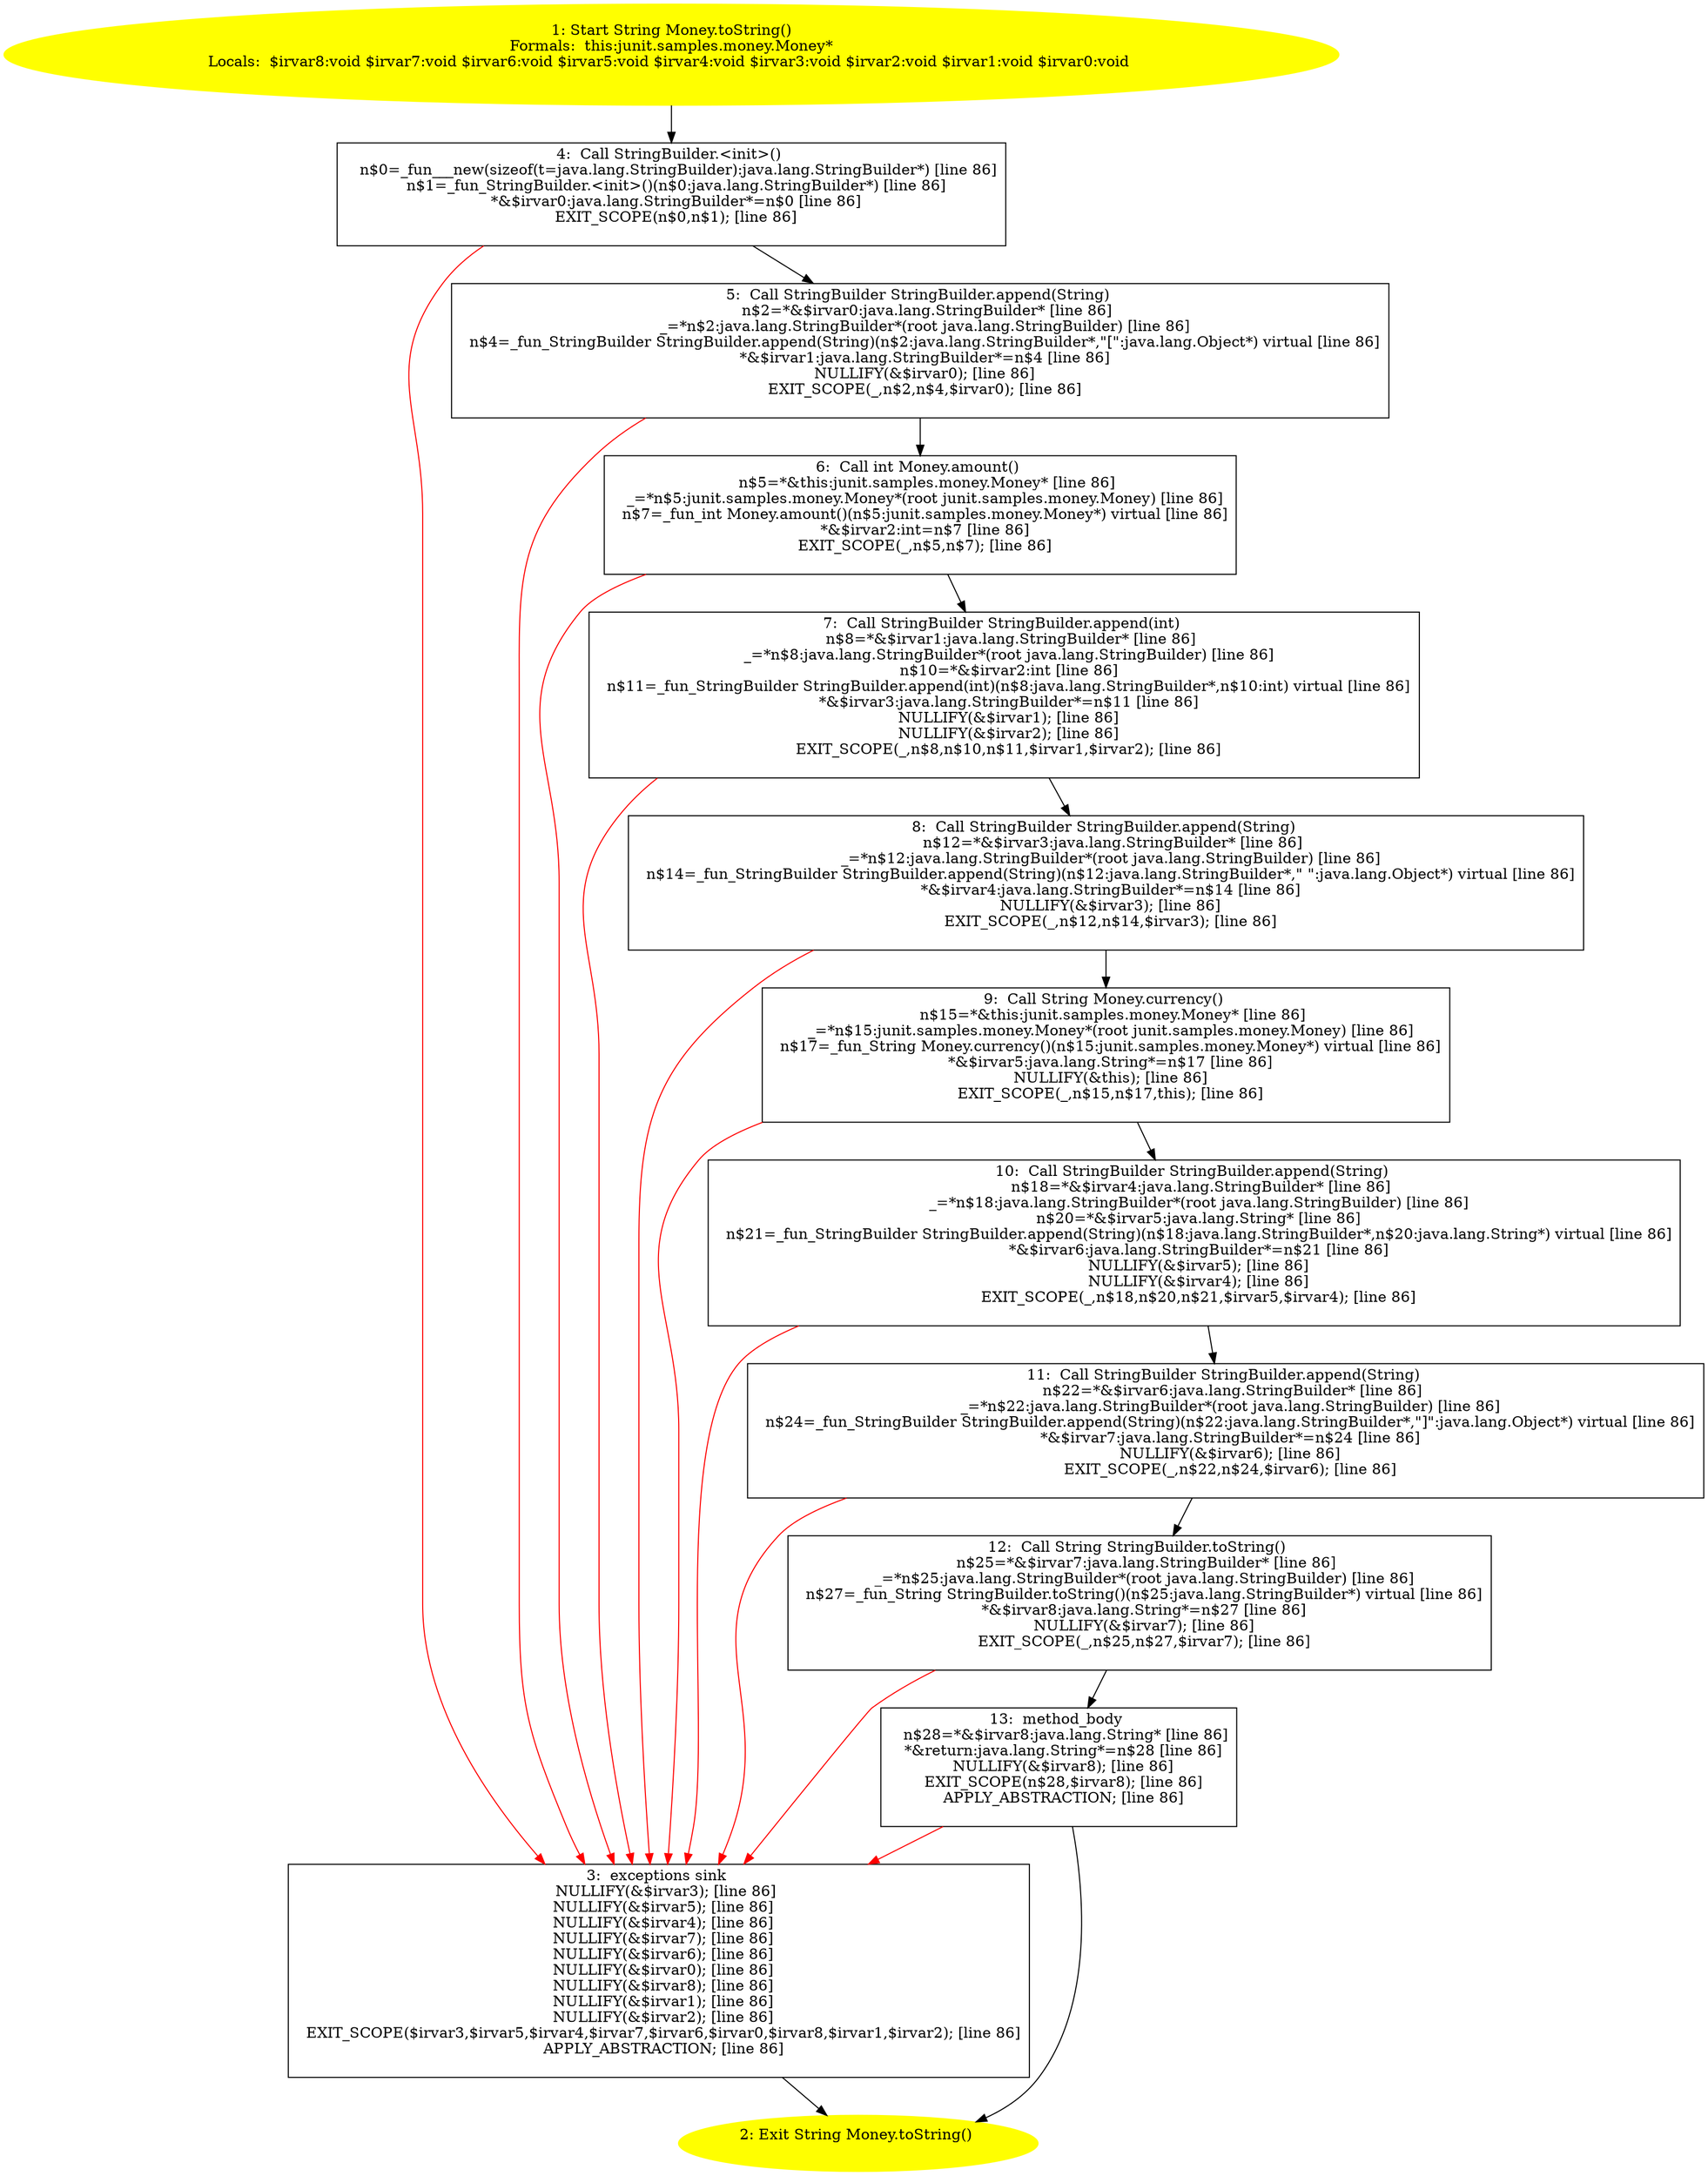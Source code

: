 /* @generated */
digraph cfg {
"junit.samples.money.Money.toString():java.lang.String.3af8a7c16151fcd6be31cab6598481ad_1" [label="1: Start String Money.toString()\nFormals:  this:junit.samples.money.Money*\nLocals:  $irvar8:void $irvar7:void $irvar6:void $irvar5:void $irvar4:void $irvar3:void $irvar2:void $irvar1:void $irvar0:void \n  " color=yellow style=filled]
	

	 "junit.samples.money.Money.toString():java.lang.String.3af8a7c16151fcd6be31cab6598481ad_1" -> "junit.samples.money.Money.toString():java.lang.String.3af8a7c16151fcd6be31cab6598481ad_4" ;
"junit.samples.money.Money.toString():java.lang.String.3af8a7c16151fcd6be31cab6598481ad_2" [label="2: Exit String Money.toString() \n  " color=yellow style=filled]
	

"junit.samples.money.Money.toString():java.lang.String.3af8a7c16151fcd6be31cab6598481ad_3" [label="3:  exceptions sink \n   NULLIFY(&$irvar3); [line 86]\n  NULLIFY(&$irvar5); [line 86]\n  NULLIFY(&$irvar4); [line 86]\n  NULLIFY(&$irvar7); [line 86]\n  NULLIFY(&$irvar6); [line 86]\n  NULLIFY(&$irvar0); [line 86]\n  NULLIFY(&$irvar8); [line 86]\n  NULLIFY(&$irvar1); [line 86]\n  NULLIFY(&$irvar2); [line 86]\n  EXIT_SCOPE($irvar3,$irvar5,$irvar4,$irvar7,$irvar6,$irvar0,$irvar8,$irvar1,$irvar2); [line 86]\n  APPLY_ABSTRACTION; [line 86]\n " shape="box"]
	

	 "junit.samples.money.Money.toString():java.lang.String.3af8a7c16151fcd6be31cab6598481ad_3" -> "junit.samples.money.Money.toString():java.lang.String.3af8a7c16151fcd6be31cab6598481ad_2" ;
"junit.samples.money.Money.toString():java.lang.String.3af8a7c16151fcd6be31cab6598481ad_4" [label="4:  Call StringBuilder.<init>() \n   n$0=_fun___new(sizeof(t=java.lang.StringBuilder):java.lang.StringBuilder*) [line 86]\n  n$1=_fun_StringBuilder.<init>()(n$0:java.lang.StringBuilder*) [line 86]\n  *&$irvar0:java.lang.StringBuilder*=n$0 [line 86]\n  EXIT_SCOPE(n$0,n$1); [line 86]\n " shape="box"]
	

	 "junit.samples.money.Money.toString():java.lang.String.3af8a7c16151fcd6be31cab6598481ad_4" -> "junit.samples.money.Money.toString():java.lang.String.3af8a7c16151fcd6be31cab6598481ad_5" ;
	 "junit.samples.money.Money.toString():java.lang.String.3af8a7c16151fcd6be31cab6598481ad_4" -> "junit.samples.money.Money.toString():java.lang.String.3af8a7c16151fcd6be31cab6598481ad_3" [color="red" ];
"junit.samples.money.Money.toString():java.lang.String.3af8a7c16151fcd6be31cab6598481ad_5" [label="5:  Call StringBuilder StringBuilder.append(String) \n   n$2=*&$irvar0:java.lang.StringBuilder* [line 86]\n  _=*n$2:java.lang.StringBuilder*(root java.lang.StringBuilder) [line 86]\n  n$4=_fun_StringBuilder StringBuilder.append(String)(n$2:java.lang.StringBuilder*,\"[\":java.lang.Object*) virtual [line 86]\n  *&$irvar1:java.lang.StringBuilder*=n$4 [line 86]\n  NULLIFY(&$irvar0); [line 86]\n  EXIT_SCOPE(_,n$2,n$4,$irvar0); [line 86]\n " shape="box"]
	

	 "junit.samples.money.Money.toString():java.lang.String.3af8a7c16151fcd6be31cab6598481ad_5" -> "junit.samples.money.Money.toString():java.lang.String.3af8a7c16151fcd6be31cab6598481ad_6" ;
	 "junit.samples.money.Money.toString():java.lang.String.3af8a7c16151fcd6be31cab6598481ad_5" -> "junit.samples.money.Money.toString():java.lang.String.3af8a7c16151fcd6be31cab6598481ad_3" [color="red" ];
"junit.samples.money.Money.toString():java.lang.String.3af8a7c16151fcd6be31cab6598481ad_6" [label="6:  Call int Money.amount() \n   n$5=*&this:junit.samples.money.Money* [line 86]\n  _=*n$5:junit.samples.money.Money*(root junit.samples.money.Money) [line 86]\n  n$7=_fun_int Money.amount()(n$5:junit.samples.money.Money*) virtual [line 86]\n  *&$irvar2:int=n$7 [line 86]\n  EXIT_SCOPE(_,n$5,n$7); [line 86]\n " shape="box"]
	

	 "junit.samples.money.Money.toString():java.lang.String.3af8a7c16151fcd6be31cab6598481ad_6" -> "junit.samples.money.Money.toString():java.lang.String.3af8a7c16151fcd6be31cab6598481ad_7" ;
	 "junit.samples.money.Money.toString():java.lang.String.3af8a7c16151fcd6be31cab6598481ad_6" -> "junit.samples.money.Money.toString():java.lang.String.3af8a7c16151fcd6be31cab6598481ad_3" [color="red" ];
"junit.samples.money.Money.toString():java.lang.String.3af8a7c16151fcd6be31cab6598481ad_7" [label="7:  Call StringBuilder StringBuilder.append(int) \n   n$8=*&$irvar1:java.lang.StringBuilder* [line 86]\n  _=*n$8:java.lang.StringBuilder*(root java.lang.StringBuilder) [line 86]\n  n$10=*&$irvar2:int [line 86]\n  n$11=_fun_StringBuilder StringBuilder.append(int)(n$8:java.lang.StringBuilder*,n$10:int) virtual [line 86]\n  *&$irvar3:java.lang.StringBuilder*=n$11 [line 86]\n  NULLIFY(&$irvar1); [line 86]\n  NULLIFY(&$irvar2); [line 86]\n  EXIT_SCOPE(_,n$8,n$10,n$11,$irvar1,$irvar2); [line 86]\n " shape="box"]
	

	 "junit.samples.money.Money.toString():java.lang.String.3af8a7c16151fcd6be31cab6598481ad_7" -> "junit.samples.money.Money.toString():java.lang.String.3af8a7c16151fcd6be31cab6598481ad_8" ;
	 "junit.samples.money.Money.toString():java.lang.String.3af8a7c16151fcd6be31cab6598481ad_7" -> "junit.samples.money.Money.toString():java.lang.String.3af8a7c16151fcd6be31cab6598481ad_3" [color="red" ];
"junit.samples.money.Money.toString():java.lang.String.3af8a7c16151fcd6be31cab6598481ad_8" [label="8:  Call StringBuilder StringBuilder.append(String) \n   n$12=*&$irvar3:java.lang.StringBuilder* [line 86]\n  _=*n$12:java.lang.StringBuilder*(root java.lang.StringBuilder) [line 86]\n  n$14=_fun_StringBuilder StringBuilder.append(String)(n$12:java.lang.StringBuilder*,\" \":java.lang.Object*) virtual [line 86]\n  *&$irvar4:java.lang.StringBuilder*=n$14 [line 86]\n  NULLIFY(&$irvar3); [line 86]\n  EXIT_SCOPE(_,n$12,n$14,$irvar3); [line 86]\n " shape="box"]
	

	 "junit.samples.money.Money.toString():java.lang.String.3af8a7c16151fcd6be31cab6598481ad_8" -> "junit.samples.money.Money.toString():java.lang.String.3af8a7c16151fcd6be31cab6598481ad_9" ;
	 "junit.samples.money.Money.toString():java.lang.String.3af8a7c16151fcd6be31cab6598481ad_8" -> "junit.samples.money.Money.toString():java.lang.String.3af8a7c16151fcd6be31cab6598481ad_3" [color="red" ];
"junit.samples.money.Money.toString():java.lang.String.3af8a7c16151fcd6be31cab6598481ad_9" [label="9:  Call String Money.currency() \n   n$15=*&this:junit.samples.money.Money* [line 86]\n  _=*n$15:junit.samples.money.Money*(root junit.samples.money.Money) [line 86]\n  n$17=_fun_String Money.currency()(n$15:junit.samples.money.Money*) virtual [line 86]\n  *&$irvar5:java.lang.String*=n$17 [line 86]\n  NULLIFY(&this); [line 86]\n  EXIT_SCOPE(_,n$15,n$17,this); [line 86]\n " shape="box"]
	

	 "junit.samples.money.Money.toString():java.lang.String.3af8a7c16151fcd6be31cab6598481ad_9" -> "junit.samples.money.Money.toString():java.lang.String.3af8a7c16151fcd6be31cab6598481ad_10" ;
	 "junit.samples.money.Money.toString():java.lang.String.3af8a7c16151fcd6be31cab6598481ad_9" -> "junit.samples.money.Money.toString():java.lang.String.3af8a7c16151fcd6be31cab6598481ad_3" [color="red" ];
"junit.samples.money.Money.toString():java.lang.String.3af8a7c16151fcd6be31cab6598481ad_10" [label="10:  Call StringBuilder StringBuilder.append(String) \n   n$18=*&$irvar4:java.lang.StringBuilder* [line 86]\n  _=*n$18:java.lang.StringBuilder*(root java.lang.StringBuilder) [line 86]\n  n$20=*&$irvar5:java.lang.String* [line 86]\n  n$21=_fun_StringBuilder StringBuilder.append(String)(n$18:java.lang.StringBuilder*,n$20:java.lang.String*) virtual [line 86]\n  *&$irvar6:java.lang.StringBuilder*=n$21 [line 86]\n  NULLIFY(&$irvar5); [line 86]\n  NULLIFY(&$irvar4); [line 86]\n  EXIT_SCOPE(_,n$18,n$20,n$21,$irvar5,$irvar4); [line 86]\n " shape="box"]
	

	 "junit.samples.money.Money.toString():java.lang.String.3af8a7c16151fcd6be31cab6598481ad_10" -> "junit.samples.money.Money.toString():java.lang.String.3af8a7c16151fcd6be31cab6598481ad_11" ;
	 "junit.samples.money.Money.toString():java.lang.String.3af8a7c16151fcd6be31cab6598481ad_10" -> "junit.samples.money.Money.toString():java.lang.String.3af8a7c16151fcd6be31cab6598481ad_3" [color="red" ];
"junit.samples.money.Money.toString():java.lang.String.3af8a7c16151fcd6be31cab6598481ad_11" [label="11:  Call StringBuilder StringBuilder.append(String) \n   n$22=*&$irvar6:java.lang.StringBuilder* [line 86]\n  _=*n$22:java.lang.StringBuilder*(root java.lang.StringBuilder) [line 86]\n  n$24=_fun_StringBuilder StringBuilder.append(String)(n$22:java.lang.StringBuilder*,\"]\":java.lang.Object*) virtual [line 86]\n  *&$irvar7:java.lang.StringBuilder*=n$24 [line 86]\n  NULLIFY(&$irvar6); [line 86]\n  EXIT_SCOPE(_,n$22,n$24,$irvar6); [line 86]\n " shape="box"]
	

	 "junit.samples.money.Money.toString():java.lang.String.3af8a7c16151fcd6be31cab6598481ad_11" -> "junit.samples.money.Money.toString():java.lang.String.3af8a7c16151fcd6be31cab6598481ad_12" ;
	 "junit.samples.money.Money.toString():java.lang.String.3af8a7c16151fcd6be31cab6598481ad_11" -> "junit.samples.money.Money.toString():java.lang.String.3af8a7c16151fcd6be31cab6598481ad_3" [color="red" ];
"junit.samples.money.Money.toString():java.lang.String.3af8a7c16151fcd6be31cab6598481ad_12" [label="12:  Call String StringBuilder.toString() \n   n$25=*&$irvar7:java.lang.StringBuilder* [line 86]\n  _=*n$25:java.lang.StringBuilder*(root java.lang.StringBuilder) [line 86]\n  n$27=_fun_String StringBuilder.toString()(n$25:java.lang.StringBuilder*) virtual [line 86]\n  *&$irvar8:java.lang.String*=n$27 [line 86]\n  NULLIFY(&$irvar7); [line 86]\n  EXIT_SCOPE(_,n$25,n$27,$irvar7); [line 86]\n " shape="box"]
	

	 "junit.samples.money.Money.toString():java.lang.String.3af8a7c16151fcd6be31cab6598481ad_12" -> "junit.samples.money.Money.toString():java.lang.String.3af8a7c16151fcd6be31cab6598481ad_13" ;
	 "junit.samples.money.Money.toString():java.lang.String.3af8a7c16151fcd6be31cab6598481ad_12" -> "junit.samples.money.Money.toString():java.lang.String.3af8a7c16151fcd6be31cab6598481ad_3" [color="red" ];
"junit.samples.money.Money.toString():java.lang.String.3af8a7c16151fcd6be31cab6598481ad_13" [label="13:  method_body \n   n$28=*&$irvar8:java.lang.String* [line 86]\n  *&return:java.lang.String*=n$28 [line 86]\n  NULLIFY(&$irvar8); [line 86]\n  EXIT_SCOPE(n$28,$irvar8); [line 86]\n  APPLY_ABSTRACTION; [line 86]\n " shape="box"]
	

	 "junit.samples.money.Money.toString():java.lang.String.3af8a7c16151fcd6be31cab6598481ad_13" -> "junit.samples.money.Money.toString():java.lang.String.3af8a7c16151fcd6be31cab6598481ad_2" ;
	 "junit.samples.money.Money.toString():java.lang.String.3af8a7c16151fcd6be31cab6598481ad_13" -> "junit.samples.money.Money.toString():java.lang.String.3af8a7c16151fcd6be31cab6598481ad_3" [color="red" ];
}
